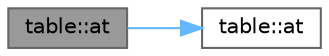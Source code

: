 digraph "table::at"
{
 // LATEX_PDF_SIZE
  bgcolor="transparent";
  edge [fontname=Helvetica,fontsize=10,labelfontname=Helvetica,labelfontsize=10];
  node [fontname=Helvetica,fontsize=10,shape=box,height=0.2,width=0.4];
  rankdir="LR";
  Node1 [id="Node000001",label="table::at",height=0.2,width=0.4,color="gray40", fillcolor="grey60", style="filled", fontcolor="black",tooltip=" "];
  Node1 -> Node2 [id="edge2_Node000001_Node000002",color="steelblue1",style="solid",tooltip=" "];
  Node2 [id="Node000002",label="table::at",height=0.2,width=0.4,color="grey40", fillcolor="white", style="filled",URL="$classtable.html#a0a56f283072073b872d15bb91889ede5",tooltip="Gets a reference to the element at a specific key, throwing std::out_of_range if none existed."];
}
